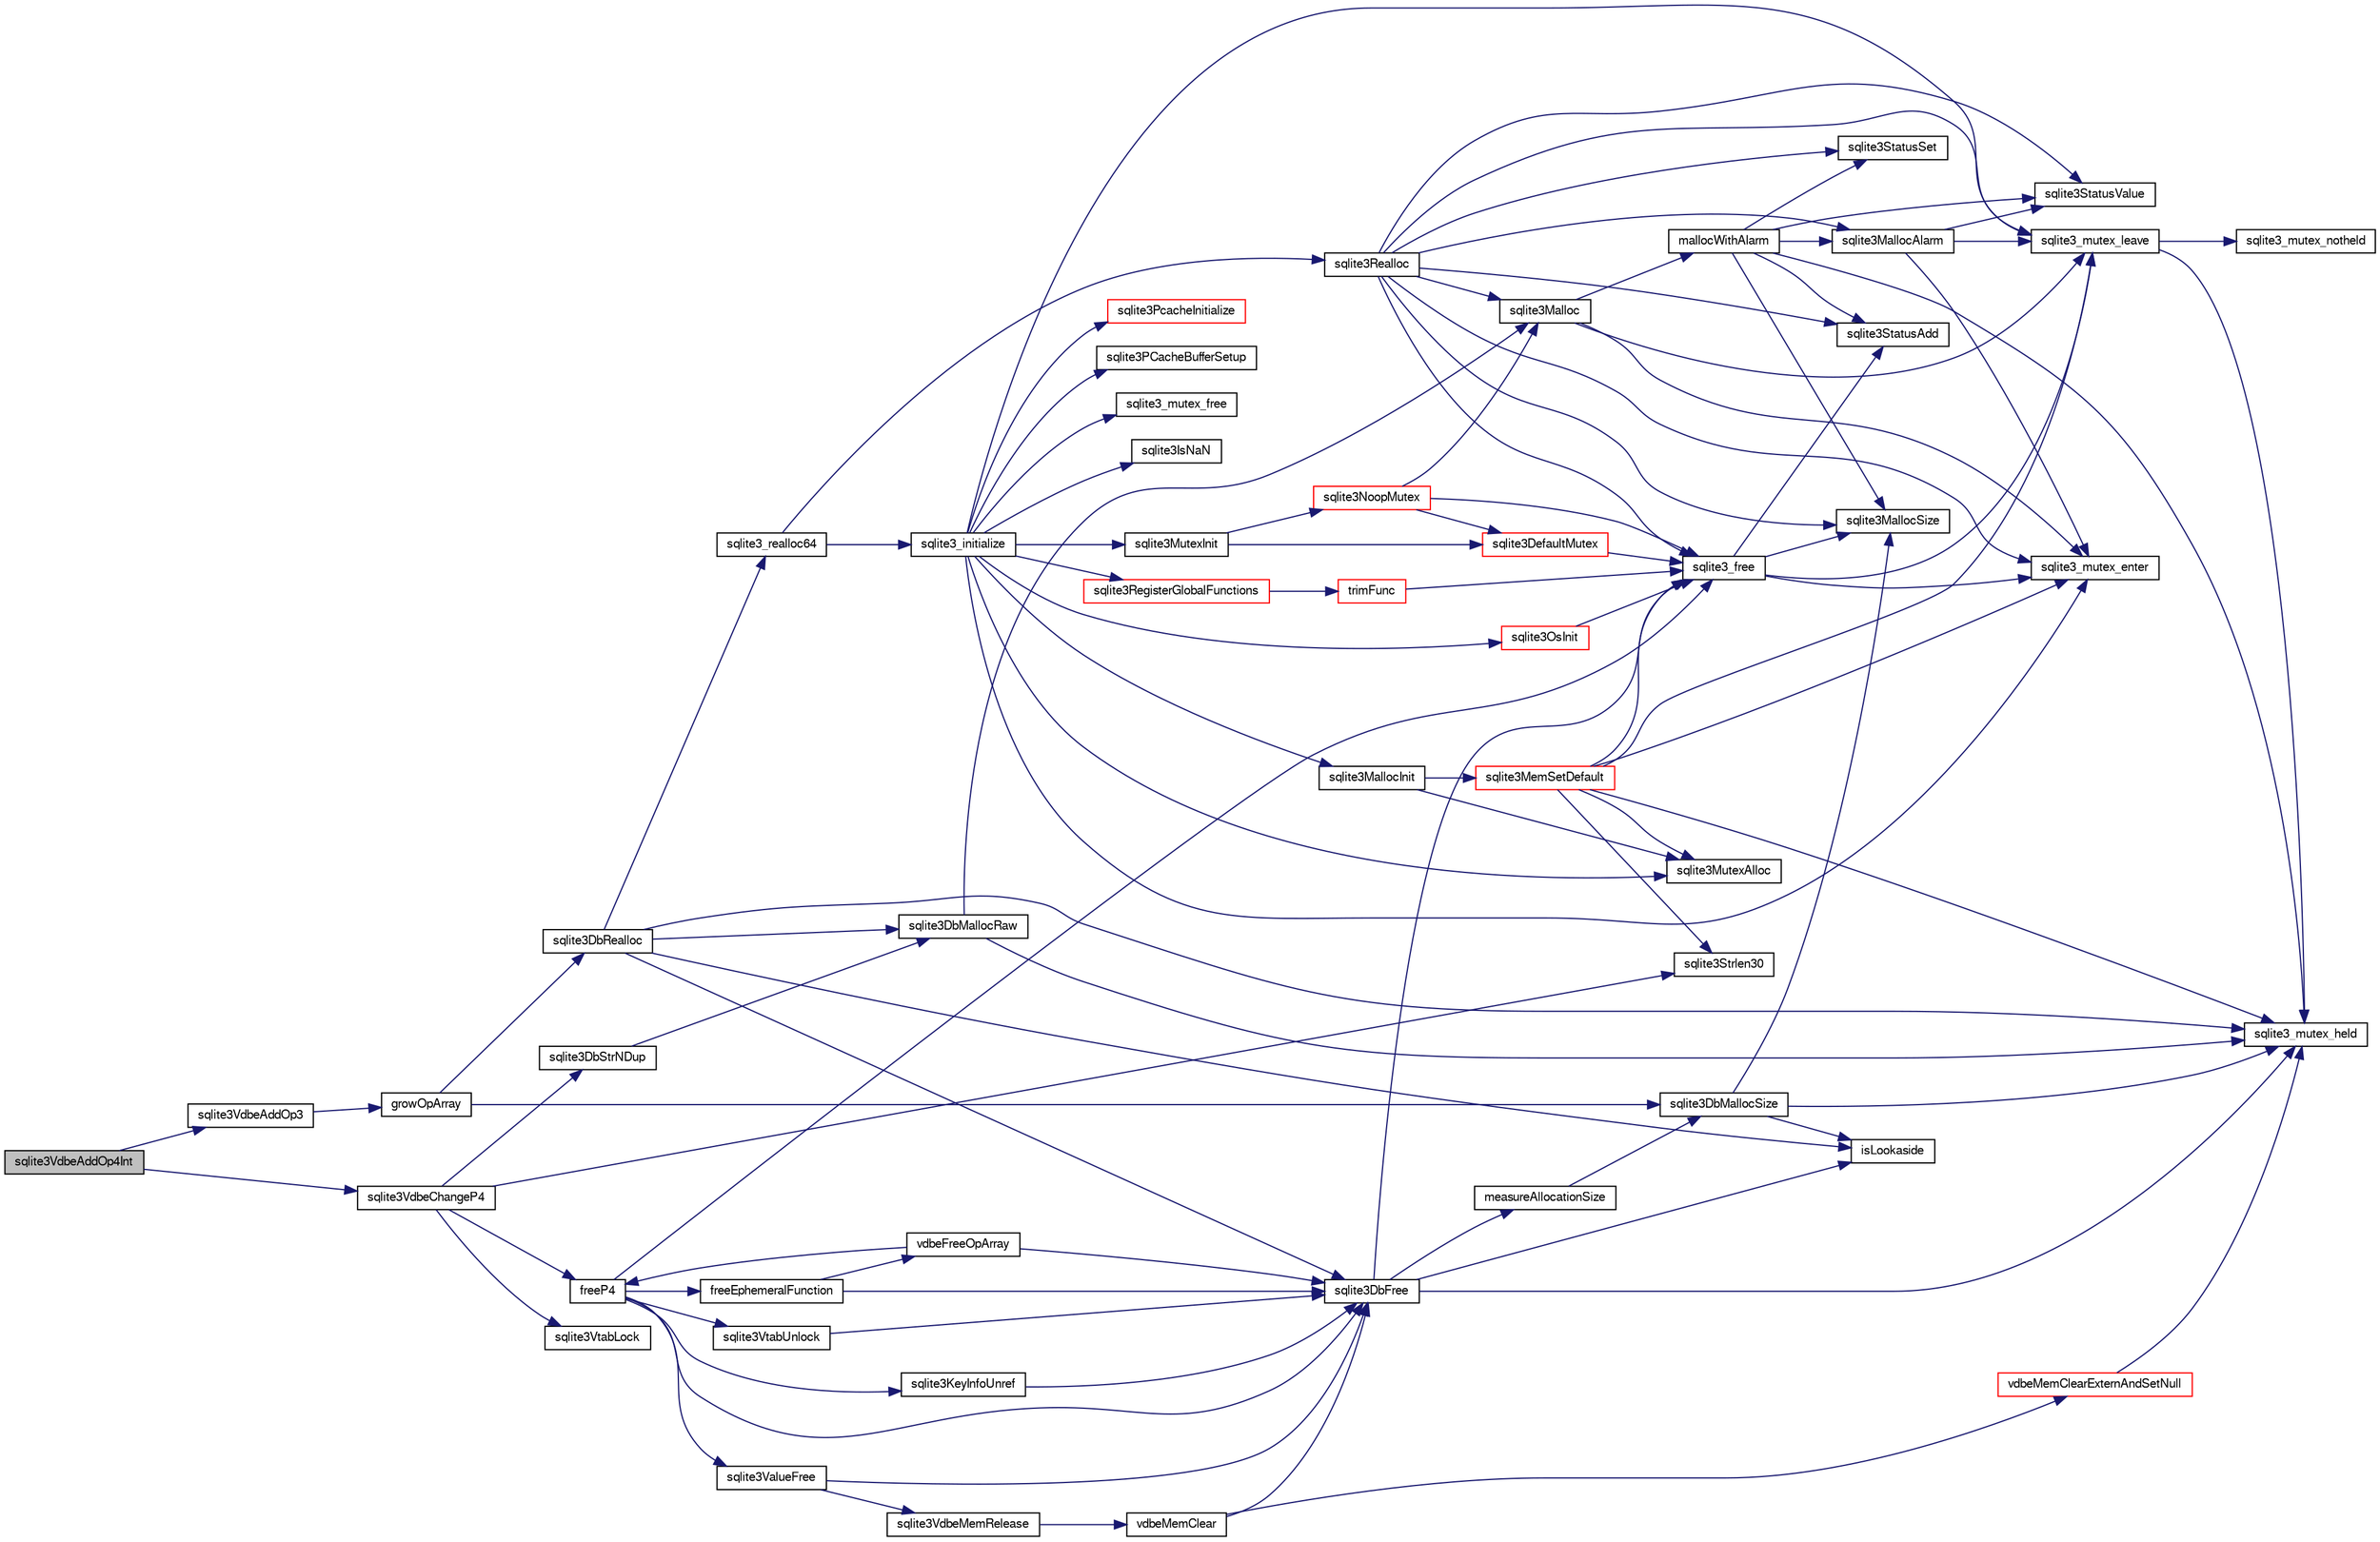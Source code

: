 digraph "sqlite3VdbeAddOp4Int"
{
  edge [fontname="FreeSans",fontsize="10",labelfontname="FreeSans",labelfontsize="10"];
  node [fontname="FreeSans",fontsize="10",shape=record];
  rankdir="LR";
  Node743279 [label="sqlite3VdbeAddOp4Int",height=0.2,width=0.4,color="black", fillcolor="grey75", style="filled", fontcolor="black"];
  Node743279 -> Node743280 [color="midnightblue",fontsize="10",style="solid",fontname="FreeSans"];
  Node743280 [label="sqlite3VdbeAddOp3",height=0.2,width=0.4,color="black", fillcolor="white", style="filled",URL="$sqlite3_8c.html#a29b4560b019211a73e1478cec7468345"];
  Node743280 -> Node743281 [color="midnightblue",fontsize="10",style="solid",fontname="FreeSans"];
  Node743281 [label="growOpArray",height=0.2,width=0.4,color="black", fillcolor="white", style="filled",URL="$sqlite3_8c.html#adb00b9ead01ffe0d757d5a6d0853ada5"];
  Node743281 -> Node743282 [color="midnightblue",fontsize="10",style="solid",fontname="FreeSans"];
  Node743282 [label="sqlite3DbRealloc",height=0.2,width=0.4,color="black", fillcolor="white", style="filled",URL="$sqlite3_8c.html#ae028f4902a9d29bcaf310ff289ee87dc"];
  Node743282 -> Node743283 [color="midnightblue",fontsize="10",style="solid",fontname="FreeSans"];
  Node743283 [label="sqlite3_mutex_held",height=0.2,width=0.4,color="black", fillcolor="white", style="filled",URL="$sqlite3_8c.html#acf77da68932b6bc163c5e68547ecc3e7"];
  Node743282 -> Node743284 [color="midnightblue",fontsize="10",style="solid",fontname="FreeSans"];
  Node743284 [label="sqlite3DbMallocRaw",height=0.2,width=0.4,color="black", fillcolor="white", style="filled",URL="$sqlite3_8c.html#abbe8be0cf7175e11ddc3e2218fad924e"];
  Node743284 -> Node743283 [color="midnightblue",fontsize="10",style="solid",fontname="FreeSans"];
  Node743284 -> Node743285 [color="midnightblue",fontsize="10",style="solid",fontname="FreeSans"];
  Node743285 [label="sqlite3Malloc",height=0.2,width=0.4,color="black", fillcolor="white", style="filled",URL="$sqlite3_8c.html#a361a2eaa846b1885f123abe46f5d8b2b"];
  Node743285 -> Node743286 [color="midnightblue",fontsize="10",style="solid",fontname="FreeSans"];
  Node743286 [label="sqlite3_mutex_enter",height=0.2,width=0.4,color="black", fillcolor="white", style="filled",URL="$sqlite3_8c.html#a1c12cde690bd89f104de5cbad12a6bf5"];
  Node743285 -> Node743287 [color="midnightblue",fontsize="10",style="solid",fontname="FreeSans"];
  Node743287 [label="mallocWithAlarm",height=0.2,width=0.4,color="black", fillcolor="white", style="filled",URL="$sqlite3_8c.html#ab070d5cf8e48ec8a6a43cf025d48598b"];
  Node743287 -> Node743283 [color="midnightblue",fontsize="10",style="solid",fontname="FreeSans"];
  Node743287 -> Node743288 [color="midnightblue",fontsize="10",style="solid",fontname="FreeSans"];
  Node743288 [label="sqlite3StatusSet",height=0.2,width=0.4,color="black", fillcolor="white", style="filled",URL="$sqlite3_8c.html#afec7586c01fcb5ea17dc9d7725a589d9"];
  Node743287 -> Node743289 [color="midnightblue",fontsize="10",style="solid",fontname="FreeSans"];
  Node743289 [label="sqlite3StatusValue",height=0.2,width=0.4,color="black", fillcolor="white", style="filled",URL="$sqlite3_8c.html#a30b8ac296c6e200c1fa57708d52c6ef6"];
  Node743287 -> Node743290 [color="midnightblue",fontsize="10",style="solid",fontname="FreeSans"];
  Node743290 [label="sqlite3MallocAlarm",height=0.2,width=0.4,color="black", fillcolor="white", style="filled",URL="$sqlite3_8c.html#ada66988e8471d1198f3219c062377508"];
  Node743290 -> Node743289 [color="midnightblue",fontsize="10",style="solid",fontname="FreeSans"];
  Node743290 -> Node743291 [color="midnightblue",fontsize="10",style="solid",fontname="FreeSans"];
  Node743291 [label="sqlite3_mutex_leave",height=0.2,width=0.4,color="black", fillcolor="white", style="filled",URL="$sqlite3_8c.html#a5838d235601dbd3c1fa993555c6bcc93"];
  Node743291 -> Node743283 [color="midnightblue",fontsize="10",style="solid",fontname="FreeSans"];
  Node743291 -> Node743292 [color="midnightblue",fontsize="10",style="solid",fontname="FreeSans"];
  Node743292 [label="sqlite3_mutex_notheld",height=0.2,width=0.4,color="black", fillcolor="white", style="filled",URL="$sqlite3_8c.html#a83967c837c1c000d3b5adcfaa688f5dc"];
  Node743290 -> Node743286 [color="midnightblue",fontsize="10",style="solid",fontname="FreeSans"];
  Node743287 -> Node743293 [color="midnightblue",fontsize="10",style="solid",fontname="FreeSans"];
  Node743293 [label="sqlite3MallocSize",height=0.2,width=0.4,color="black", fillcolor="white", style="filled",URL="$sqlite3_8c.html#acf5d2a5f35270bafb050bd2def576955"];
  Node743287 -> Node743294 [color="midnightblue",fontsize="10",style="solid",fontname="FreeSans"];
  Node743294 [label="sqlite3StatusAdd",height=0.2,width=0.4,color="black", fillcolor="white", style="filled",URL="$sqlite3_8c.html#afa029f93586aeab4cc85360905dae9cd"];
  Node743285 -> Node743291 [color="midnightblue",fontsize="10",style="solid",fontname="FreeSans"];
  Node743282 -> Node743295 [color="midnightblue",fontsize="10",style="solid",fontname="FreeSans"];
  Node743295 [label="isLookaside",height=0.2,width=0.4,color="black", fillcolor="white", style="filled",URL="$sqlite3_8c.html#a770fa05ff9717b75e16f4d968a77b897"];
  Node743282 -> Node743296 [color="midnightblue",fontsize="10",style="solid",fontname="FreeSans"];
  Node743296 [label="sqlite3DbFree",height=0.2,width=0.4,color="black", fillcolor="white", style="filled",URL="$sqlite3_8c.html#ac70ab821a6607b4a1b909582dc37a069"];
  Node743296 -> Node743283 [color="midnightblue",fontsize="10",style="solid",fontname="FreeSans"];
  Node743296 -> Node743297 [color="midnightblue",fontsize="10",style="solid",fontname="FreeSans"];
  Node743297 [label="measureAllocationSize",height=0.2,width=0.4,color="black", fillcolor="white", style="filled",URL="$sqlite3_8c.html#a45731e644a22fdb756e2b6337224217a"];
  Node743297 -> Node743298 [color="midnightblue",fontsize="10",style="solid",fontname="FreeSans"];
  Node743298 [label="sqlite3DbMallocSize",height=0.2,width=0.4,color="black", fillcolor="white", style="filled",URL="$sqlite3_8c.html#aa397e5a8a03495203a0767abf0a71f86"];
  Node743298 -> Node743293 [color="midnightblue",fontsize="10",style="solid",fontname="FreeSans"];
  Node743298 -> Node743283 [color="midnightblue",fontsize="10",style="solid",fontname="FreeSans"];
  Node743298 -> Node743295 [color="midnightblue",fontsize="10",style="solid",fontname="FreeSans"];
  Node743296 -> Node743295 [color="midnightblue",fontsize="10",style="solid",fontname="FreeSans"];
  Node743296 -> Node743299 [color="midnightblue",fontsize="10",style="solid",fontname="FreeSans"];
  Node743299 [label="sqlite3_free",height=0.2,width=0.4,color="black", fillcolor="white", style="filled",URL="$sqlite3_8c.html#a6552349e36a8a691af5487999ab09519"];
  Node743299 -> Node743286 [color="midnightblue",fontsize="10",style="solid",fontname="FreeSans"];
  Node743299 -> Node743294 [color="midnightblue",fontsize="10",style="solid",fontname="FreeSans"];
  Node743299 -> Node743293 [color="midnightblue",fontsize="10",style="solid",fontname="FreeSans"];
  Node743299 -> Node743291 [color="midnightblue",fontsize="10",style="solid",fontname="FreeSans"];
  Node743282 -> Node743300 [color="midnightblue",fontsize="10",style="solid",fontname="FreeSans"];
  Node743300 [label="sqlite3_realloc64",height=0.2,width=0.4,color="black", fillcolor="white", style="filled",URL="$sqlite3_8c.html#a3765a714077ee547e811034236dc9ecd"];
  Node743300 -> Node743301 [color="midnightblue",fontsize="10",style="solid",fontname="FreeSans"];
  Node743301 [label="sqlite3_initialize",height=0.2,width=0.4,color="black", fillcolor="white", style="filled",URL="$sqlite3_8c.html#ab0c0ee2d5d4cf8b28e9572296a8861df"];
  Node743301 -> Node743302 [color="midnightblue",fontsize="10",style="solid",fontname="FreeSans"];
  Node743302 [label="sqlite3MutexInit",height=0.2,width=0.4,color="black", fillcolor="white", style="filled",URL="$sqlite3_8c.html#a7906afcdd1cdb3d0007eb932398a1158"];
  Node743302 -> Node743303 [color="midnightblue",fontsize="10",style="solid",fontname="FreeSans"];
  Node743303 [label="sqlite3DefaultMutex",height=0.2,width=0.4,color="red", fillcolor="white", style="filled",URL="$sqlite3_8c.html#ac895a71e325f9b2f9b862f737c17aca8"];
  Node743303 -> Node743299 [color="midnightblue",fontsize="10",style="solid",fontname="FreeSans"];
  Node743302 -> Node743312 [color="midnightblue",fontsize="10",style="solid",fontname="FreeSans"];
  Node743312 [label="sqlite3NoopMutex",height=0.2,width=0.4,color="red", fillcolor="white", style="filled",URL="$sqlite3_8c.html#a09742cde9ef371d94f8201d2cdb543e4"];
  Node743312 -> Node743285 [color="midnightblue",fontsize="10",style="solid",fontname="FreeSans"];
  Node743312 -> Node743299 [color="midnightblue",fontsize="10",style="solid",fontname="FreeSans"];
  Node743312 -> Node743303 [color="midnightblue",fontsize="10",style="solid",fontname="FreeSans"];
  Node743301 -> Node743320 [color="midnightblue",fontsize="10",style="solid",fontname="FreeSans"];
  Node743320 [label="sqlite3MutexAlloc",height=0.2,width=0.4,color="black", fillcolor="white", style="filled",URL="$sqlite3_8c.html#a0e3f432ee581f6876b590e7ad7e84e19"];
  Node743301 -> Node743286 [color="midnightblue",fontsize="10",style="solid",fontname="FreeSans"];
  Node743301 -> Node743321 [color="midnightblue",fontsize="10",style="solid",fontname="FreeSans"];
  Node743321 [label="sqlite3MallocInit",height=0.2,width=0.4,color="black", fillcolor="white", style="filled",URL="$sqlite3_8c.html#a9e06f9e7cad0d83ce80ab493c9533552"];
  Node743321 -> Node743322 [color="midnightblue",fontsize="10",style="solid",fontname="FreeSans"];
  Node743322 [label="sqlite3MemSetDefault",height=0.2,width=0.4,color="red", fillcolor="white", style="filled",URL="$sqlite3_8c.html#a162fbfd727e92c5f8f72625b5ff62549"];
  Node743322 -> Node743320 [color="midnightblue",fontsize="10",style="solid",fontname="FreeSans"];
  Node743322 -> Node743286 [color="midnightblue",fontsize="10",style="solid",fontname="FreeSans"];
  Node743322 -> Node743291 [color="midnightblue",fontsize="10",style="solid",fontname="FreeSans"];
  Node743322 -> Node743346 [color="midnightblue",fontsize="10",style="solid",fontname="FreeSans"];
  Node743346 [label="sqlite3Strlen30",height=0.2,width=0.4,color="black", fillcolor="white", style="filled",URL="$sqlite3_8c.html#a3dcd80ba41f1a308193dee74857b62a7"];
  Node743322 -> Node743283 [color="midnightblue",fontsize="10",style="solid",fontname="FreeSans"];
  Node743322 -> Node743299 [color="midnightblue",fontsize="10",style="solid",fontname="FreeSans"];
  Node743321 -> Node743320 [color="midnightblue",fontsize="10",style="solid",fontname="FreeSans"];
  Node743301 -> Node743291 [color="midnightblue",fontsize="10",style="solid",fontname="FreeSans"];
  Node743301 -> Node743409 [color="midnightblue",fontsize="10",style="solid",fontname="FreeSans"];
  Node743409 [label="sqlite3RegisterGlobalFunctions",height=0.2,width=0.4,color="red", fillcolor="white", style="filled",URL="$sqlite3_8c.html#a9f75bd111010f29e1b8d74344473c4ec"];
  Node743409 -> Node743410 [color="midnightblue",fontsize="10",style="solid",fontname="FreeSans"];
  Node743410 [label="trimFunc",height=0.2,width=0.4,color="red", fillcolor="white", style="filled",URL="$sqlite3_8c.html#afad56dbe7f08139a630156e644b14704"];
  Node743410 -> Node743299 [color="midnightblue",fontsize="10",style="solid",fontname="FreeSans"];
  Node743301 -> Node743557 [color="midnightblue",fontsize="10",style="solid",fontname="FreeSans"];
  Node743557 [label="sqlite3PcacheInitialize",height=0.2,width=0.4,color="red", fillcolor="white", style="filled",URL="$sqlite3_8c.html#a2902c61ddc88bea002c4d69fe4052b1f"];
  Node743301 -> Node743558 [color="midnightblue",fontsize="10",style="solid",fontname="FreeSans"];
  Node743558 [label="sqlite3OsInit",height=0.2,width=0.4,color="red", fillcolor="white", style="filled",URL="$sqlite3_8c.html#afeaa886fe1ca086a30fd278b1d069762"];
  Node743558 -> Node743299 [color="midnightblue",fontsize="10",style="solid",fontname="FreeSans"];
  Node743301 -> Node743562 [color="midnightblue",fontsize="10",style="solid",fontname="FreeSans"];
  Node743562 [label="sqlite3PCacheBufferSetup",height=0.2,width=0.4,color="black", fillcolor="white", style="filled",URL="$sqlite3_8c.html#ad18a1eebefdfbc4254f473f7b0101937"];
  Node743301 -> Node743563 [color="midnightblue",fontsize="10",style="solid",fontname="FreeSans"];
  Node743563 [label="sqlite3_mutex_free",height=0.2,width=0.4,color="black", fillcolor="white", style="filled",URL="$sqlite3_8c.html#a2db2e72e08f6873afa9c61b0ec726fec"];
  Node743301 -> Node743345 [color="midnightblue",fontsize="10",style="solid",fontname="FreeSans"];
  Node743345 [label="sqlite3IsNaN",height=0.2,width=0.4,color="black", fillcolor="white", style="filled",URL="$sqlite3_8c.html#aed4d78203877c3486765ccbc7feebb50"];
  Node743300 -> Node743334 [color="midnightblue",fontsize="10",style="solid",fontname="FreeSans"];
  Node743334 [label="sqlite3Realloc",height=0.2,width=0.4,color="black", fillcolor="white", style="filled",URL="$sqlite3_8c.html#ad53aefdfc088f622e23ffe838201fe22"];
  Node743334 -> Node743285 [color="midnightblue",fontsize="10",style="solid",fontname="FreeSans"];
  Node743334 -> Node743299 [color="midnightblue",fontsize="10",style="solid",fontname="FreeSans"];
  Node743334 -> Node743293 [color="midnightblue",fontsize="10",style="solid",fontname="FreeSans"];
  Node743334 -> Node743286 [color="midnightblue",fontsize="10",style="solid",fontname="FreeSans"];
  Node743334 -> Node743288 [color="midnightblue",fontsize="10",style="solid",fontname="FreeSans"];
  Node743334 -> Node743289 [color="midnightblue",fontsize="10",style="solid",fontname="FreeSans"];
  Node743334 -> Node743290 [color="midnightblue",fontsize="10",style="solid",fontname="FreeSans"];
  Node743334 -> Node743294 [color="midnightblue",fontsize="10",style="solid",fontname="FreeSans"];
  Node743334 -> Node743291 [color="midnightblue",fontsize="10",style="solid",fontname="FreeSans"];
  Node743281 -> Node743298 [color="midnightblue",fontsize="10",style="solid",fontname="FreeSans"];
  Node743279 -> Node743564 [color="midnightblue",fontsize="10",style="solid",fontname="FreeSans"];
  Node743564 [label="sqlite3VdbeChangeP4",height=0.2,width=0.4,color="black", fillcolor="white", style="filled",URL="$sqlite3_8c.html#add0d891a062d044a0c7e6fc072702830"];
  Node743564 -> Node743565 [color="midnightblue",fontsize="10",style="solid",fontname="FreeSans"];
  Node743565 [label="freeP4",height=0.2,width=0.4,color="black", fillcolor="white", style="filled",URL="$sqlite3_8c.html#aa1ec8debef2a9be5fe36a3082fd3e0f9"];
  Node743565 -> Node743296 [color="midnightblue",fontsize="10",style="solid",fontname="FreeSans"];
  Node743565 -> Node743566 [color="midnightblue",fontsize="10",style="solid",fontname="FreeSans"];
  Node743566 [label="sqlite3KeyInfoUnref",height=0.2,width=0.4,color="black", fillcolor="white", style="filled",URL="$sqlite3_8c.html#ac94cc1874ab0865db1dbbefd3886ba4a"];
  Node743566 -> Node743296 [color="midnightblue",fontsize="10",style="solid",fontname="FreeSans"];
  Node743565 -> Node743299 [color="midnightblue",fontsize="10",style="solid",fontname="FreeSans"];
  Node743565 -> Node743567 [color="midnightblue",fontsize="10",style="solid",fontname="FreeSans"];
  Node743567 [label="freeEphemeralFunction",height=0.2,width=0.4,color="black", fillcolor="white", style="filled",URL="$sqlite3_8c.html#ace0a45aad803937290f5495906773bc4"];
  Node743567 -> Node743296 [color="midnightblue",fontsize="10",style="solid",fontname="FreeSans"];
  Node743567 -> Node743568 [color="midnightblue",fontsize="10",style="solid",fontname="FreeSans"];
  Node743568 [label="vdbeFreeOpArray",height=0.2,width=0.4,color="black", fillcolor="white", style="filled",URL="$sqlite3_8c.html#affa26b190a34b8772c3f4a4d06866c50"];
  Node743568 -> Node743565 [color="midnightblue",fontsize="10",style="solid",fontname="FreeSans"];
  Node743568 -> Node743296 [color="midnightblue",fontsize="10",style="solid",fontname="FreeSans"];
  Node743565 -> Node743569 [color="midnightblue",fontsize="10",style="solid",fontname="FreeSans"];
  Node743569 [label="sqlite3ValueFree",height=0.2,width=0.4,color="black", fillcolor="white", style="filled",URL="$sqlite3_8c.html#afeed84c3f344a833d15c7209265dc520"];
  Node743569 -> Node743362 [color="midnightblue",fontsize="10",style="solid",fontname="FreeSans"];
  Node743362 [label="sqlite3VdbeMemRelease",height=0.2,width=0.4,color="black", fillcolor="white", style="filled",URL="$sqlite3_8c.html#a90606361dbeba88159fd6ff03fcc10cc"];
  Node743362 -> Node743363 [color="midnightblue",fontsize="10",style="solid",fontname="FreeSans"];
  Node743363 [label="vdbeMemClear",height=0.2,width=0.4,color="black", fillcolor="white", style="filled",URL="$sqlite3_8c.html#a489eef6e55ad0dadf67578726b935d12"];
  Node743363 -> Node743356 [color="midnightblue",fontsize="10",style="solid",fontname="FreeSans"];
  Node743356 [label="vdbeMemClearExternAndSetNull",height=0.2,width=0.4,color="red", fillcolor="white", style="filled",URL="$sqlite3_8c.html#a29c41a360fb0e86b817777daf061230c"];
  Node743356 -> Node743283 [color="midnightblue",fontsize="10",style="solid",fontname="FreeSans"];
  Node743363 -> Node743296 [color="midnightblue",fontsize="10",style="solid",fontname="FreeSans"];
  Node743569 -> Node743296 [color="midnightblue",fontsize="10",style="solid",fontname="FreeSans"];
  Node743565 -> Node743570 [color="midnightblue",fontsize="10",style="solid",fontname="FreeSans"];
  Node743570 [label="sqlite3VtabUnlock",height=0.2,width=0.4,color="black", fillcolor="white", style="filled",URL="$sqlite3_8c.html#a8b3341682c7724d767ebc8288b9063b4"];
  Node743570 -> Node743296 [color="midnightblue",fontsize="10",style="solid",fontname="FreeSans"];
  Node743564 -> Node743571 [color="midnightblue",fontsize="10",style="solid",fontname="FreeSans"];
  Node743571 [label="sqlite3VtabLock",height=0.2,width=0.4,color="black", fillcolor="white", style="filled",URL="$sqlite3_8c.html#aa2b6bcc2ba2b313da4b72e6b0d83dea6"];
  Node743564 -> Node743346 [color="midnightblue",fontsize="10",style="solid",fontname="FreeSans"];
  Node743564 -> Node743555 [color="midnightblue",fontsize="10",style="solid",fontname="FreeSans"];
  Node743555 [label="sqlite3DbStrNDup",height=0.2,width=0.4,color="black", fillcolor="white", style="filled",URL="$sqlite3_8c.html#a48e8c757f70cba60fe83ce00ad8de713"];
  Node743555 -> Node743284 [color="midnightblue",fontsize="10",style="solid",fontname="FreeSans"];
}
